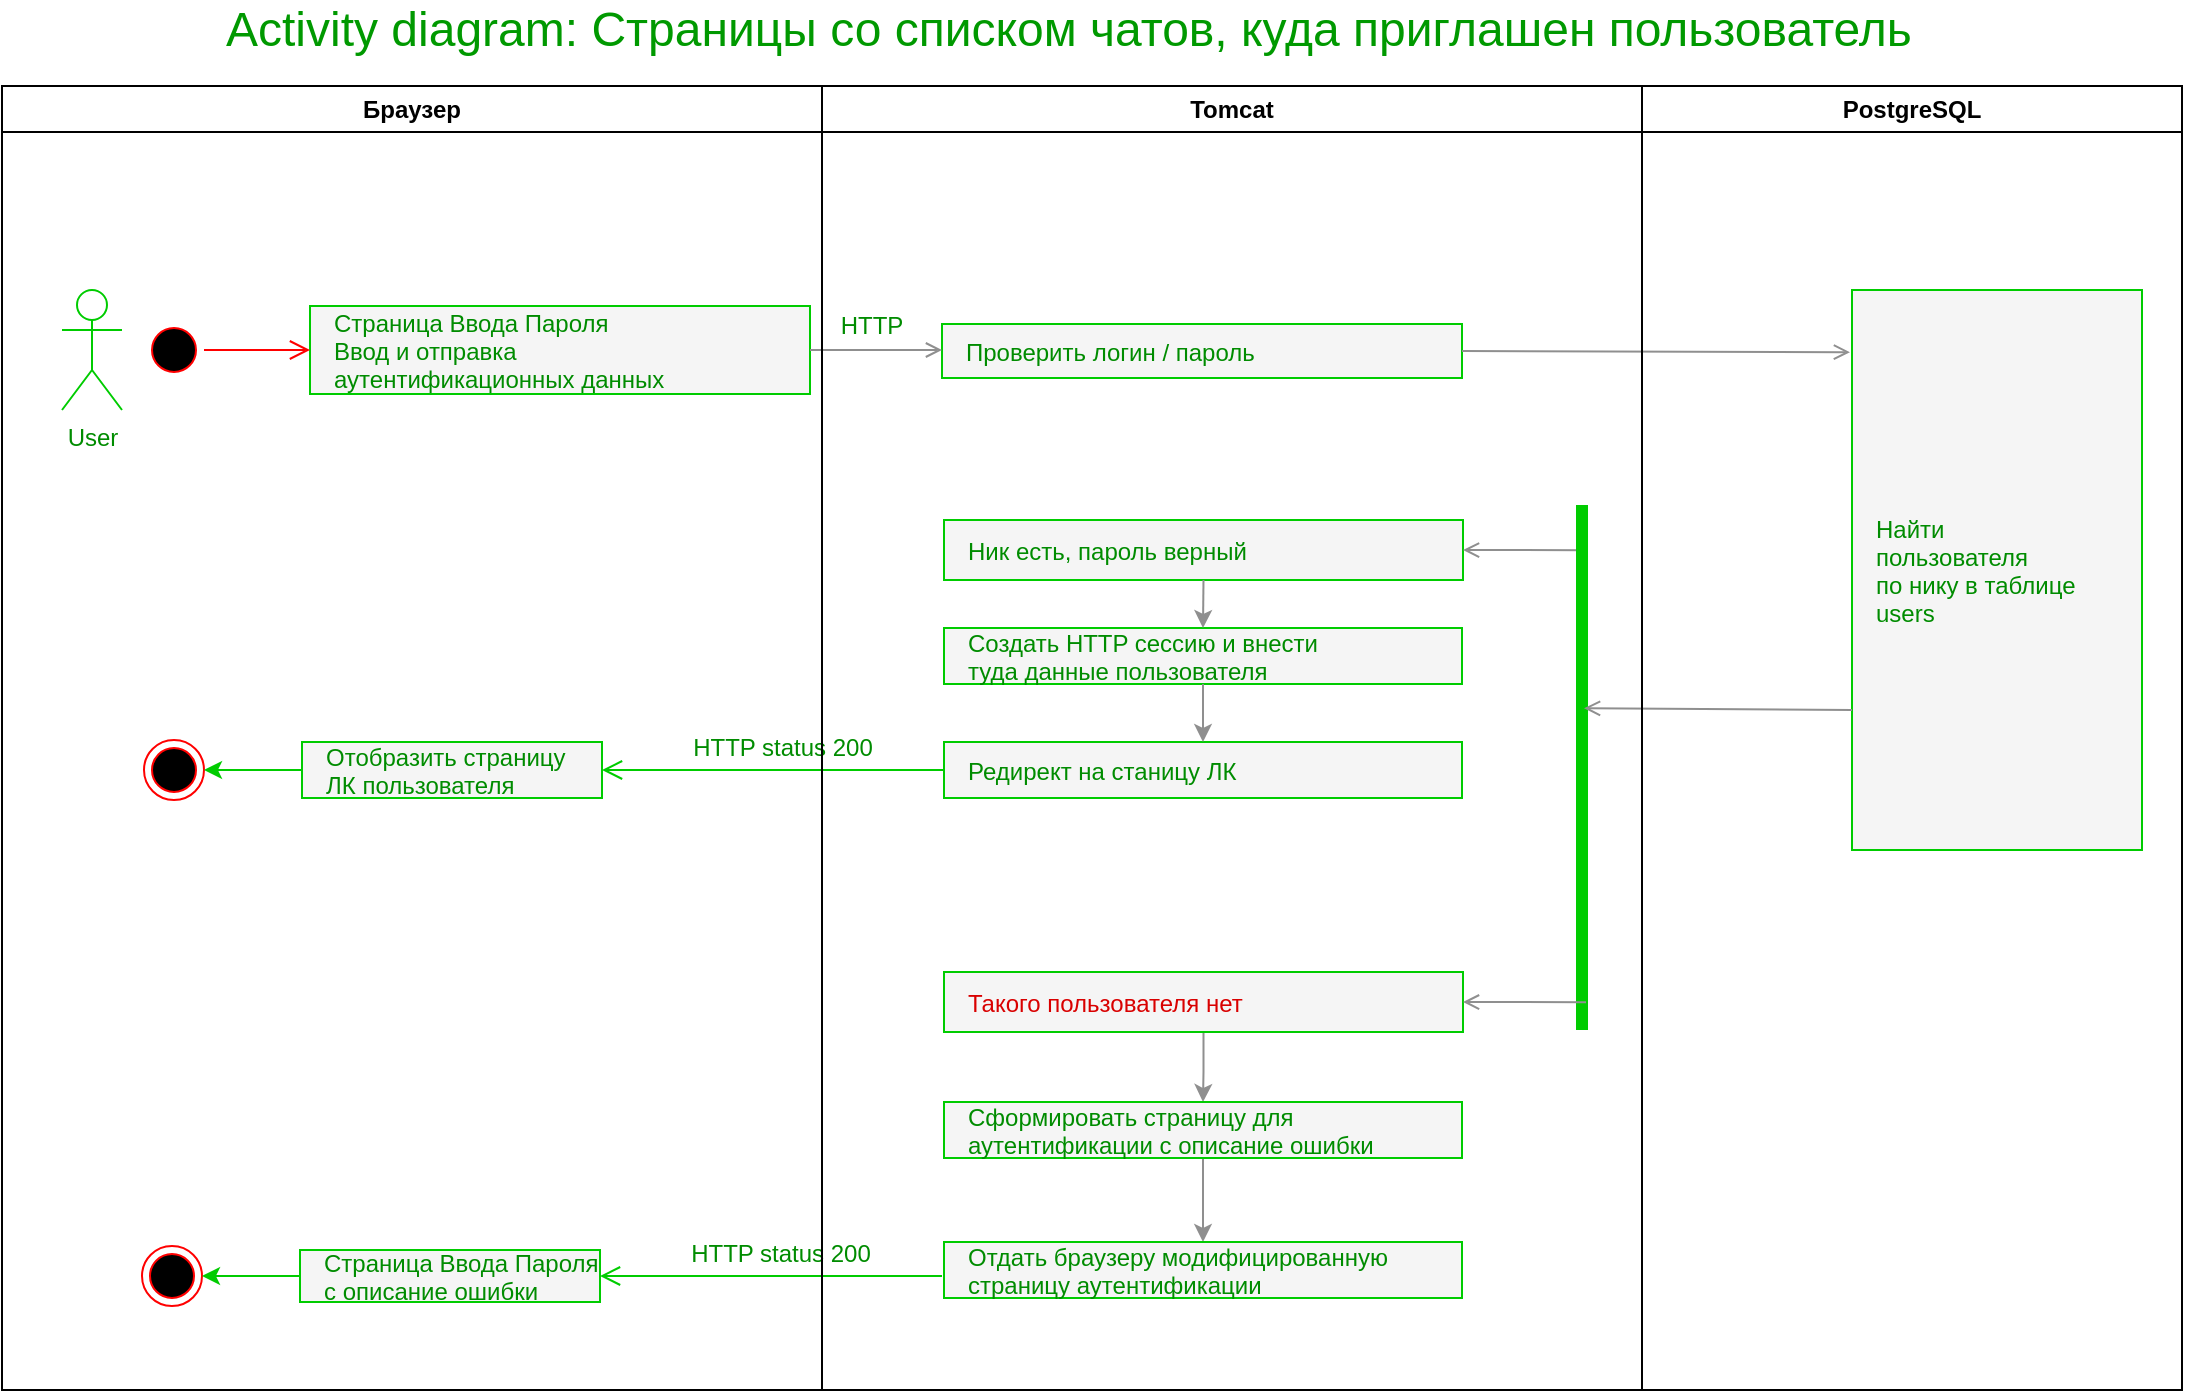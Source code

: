 <mxfile version="14.5.1" type="device"><diagram name="Page-1" id="e7e014a7-5840-1c2e-5031-d8a46d1fe8dd"><mxGraphModel dx="1086" dy="806" grid="1" gridSize="10" guides="1" tooltips="1" connect="1" arrows="1" fold="1" page="1" pageScale="1" pageWidth="1169" pageHeight="826" background="#ffffff" math="0" shadow="0"><root><mxCell id="0"/><mxCell id="1" parent="0"/><mxCell id="Vama4_EekcaHYRvys6HK-190" value="Ник есть, пароль верный" style="align=left;spacingLeft=10;fillColor=#f5f5f5;strokeColor=#00CC00;fontColor=#008C00;container=0;" parent="1" vertex="1"><mxGeometry x="521" y="345" width="259.5" height="30" as="geometry"/></mxCell><mxCell id="Vama4_EekcaHYRvys6HK-191" value="Проверить логин / пароль" style="align=left;spacingLeft=10;fillColor=#f5f5f5;strokeColor=#00CC00;fontColor=#008C00;container=0;" parent="1" vertex="1"><mxGeometry x="520" y="247" width="260" height="27" as="geometry"/></mxCell><mxCell id="Vama4_EekcaHYRvys6HK-192" value="Найти&#10;пользователя&#10;по нику в таблице &#10;users" style="align=left;spacingLeft=10;fillColor=#f5f5f5;strokeColor=#00CC00;fontColor=#008C00;container=0;" parent="1" vertex="1"><mxGeometry x="975" y="230" width="145" height="280" as="geometry"/></mxCell><mxCell id="Vama4_EekcaHYRvys6HK-193" value="Страница Ввода Пароля&#10;Ввод и отправка &#10;аутентификационных данных" style="align=left;spacingLeft=10;fillColor=#f5f5f5;strokeColor=#00CC00;fontColor=#008C00;container=0;" parent="1" vertex="1"><mxGeometry x="204" y="238" width="250" height="44" as="geometry"/></mxCell><mxCell id="Vama4_EekcaHYRvys6HK-194" value="" style="edgeStyle=elbowEdgeStyle;elbow=horizontal;verticalAlign=bottom;endArrow=open;endSize=8;strokeColor=#FF0000;endFill=1;rounded=0" parent="1" source="Vama4_EekcaHYRvys6HK-200" target="Vama4_EekcaHYRvys6HK-193" edge="1"><mxGeometry x="300" y="191" as="geometry"><mxPoint x="315" y="261" as="targetPoint"/></mxGeometry></mxCell><mxCell id="Vama4_EekcaHYRvys6HK-195" value="User" style="shape=umlActor;verticalLabelPosition=bottom;verticalAlign=top;html=1;strokeColor=#00CC00;fontColor=#008C00;container=0;" parent="1" vertex="1"><mxGeometry x="80" y="230" width="30" height="60" as="geometry"/></mxCell><mxCell id="Vama4_EekcaHYRvys6HK-196" value="" style="endArrow=open;endFill=1;rounded=0;exitX=1;exitY=0.5;exitDx=0;exitDy=0;fontColor=#00CC00;strokeWidth=1;strokeColor=#8F8F8F;" parent="1" source="Vama4_EekcaHYRvys6HK-193" edge="1"><mxGeometry x="520" y="374" as="geometry"><mxPoint x="520" y="260" as="targetPoint"/></mxGeometry></mxCell><mxCell id="Vama4_EekcaHYRvys6HK-198" value="HTTP status 200" style="text;html=1;fillColor=none;align=center;verticalAlign=middle;whiteSpace=wrap;rounded=0;fontColor=#008C00;container=0;" parent="1" vertex="1"><mxGeometry x="380" y="449" width="121" height="20" as="geometry"/></mxCell><mxCell id="Vama4_EekcaHYRvys6HK-199" value="" style="endArrow=open;endFill=1;rounded=0;fontColor=#00CC00;strokeWidth=1;exitX=1;exitY=0.5;exitDx=0;exitDy=0;entryX=-0.007;entryY=0.111;entryDx=0;entryDy=0;entryPerimeter=0;strokeColor=#8F8F8F;" parent="1" source="Vama4_EekcaHYRvys6HK-191" target="Vama4_EekcaHYRvys6HK-192" edge="1"><mxGeometry x="530" y="384" as="geometry"><mxPoint x="975" y="259" as="targetPoint"/><mxPoint x="925" y="259" as="sourcePoint"/></mxGeometry></mxCell><mxCell id="Vama4_EekcaHYRvys6HK-200" value="" style="ellipse;shape=startState;fillColor=#000000;strokeColor=#ff0000;container=0;" parent="1" vertex="1"><mxGeometry x="121" y="245" width="30" height="30" as="geometry"/></mxCell><mxCell id="Vama4_EekcaHYRvys6HK-201" value="Редирект на станицу ЛК" style="align=left;spacingLeft=10;fillColor=#f5f5f5;strokeColor=#00CC00;fontColor=#008C00;container=0;" parent="1" vertex="1"><mxGeometry x="521" y="456" width="259" height="28" as="geometry"/></mxCell><mxCell id="Vama4_EekcaHYRvys6HK-202" value="" style="endArrow=open;endFill=1;rounded=0;fontColor=#00CC00;strokeWidth=1;exitX=0.086;exitY=0.433;exitDx=0;exitDy=0;exitPerimeter=0;entryX=1;entryY=0.5;entryDx=0;entryDy=0;strokeColor=#8F8F8F;" parent="1" source="ImypncF9MxeKrPkn1JXK-1" target="Vama4_EekcaHYRvys6HK-190" edge="1"><mxGeometry x="362" y="159" as="geometry"><mxPoint x="852" y="375" as="targetPoint"/><mxPoint x="890" y="360.25" as="sourcePoint"/></mxGeometry></mxCell><mxCell id="r5FNnOLShPN78urTlYSq-1" value="" style="ellipse;shape=endState;fillColor=#000000;strokeColor=#ff0000;container=0;" parent="1" vertex="1"><mxGeometry x="121" y="455" width="30" height="30" as="geometry"/></mxCell><mxCell id="r5FNnOLShPN78urTlYSq-2" value="" style="edgeStyle=elbowEdgeStyle;elbow=horizontal;verticalAlign=bottom;endArrow=open;endSize=8;endFill=1;rounded=0;exitX=0;exitY=0.5;exitDx=0;exitDy=0;strokeColor=#00CC00;entryX=1;entryY=0.5;entryDx=0;entryDy=0;" parent="1" source="Vama4_EekcaHYRvys6HK-201" target="ImypncF9MxeKrPkn1JXK-20" edge="1"><mxGeometry x="130" y="12" as="geometry"><mxPoint x="450" y="470" as="targetPoint"/><mxPoint x="72" y="365" as="sourcePoint"/></mxGeometry></mxCell><mxCell id="ImypncF9MxeKrPkn1JXK-1" value="" style="shape=line;strokeWidth=6;rotation=90;strokeColor=#00CC00;" parent="1" vertex="1"><mxGeometry x="708.75" y="461.25" width="262.5" height="15" as="geometry"/></mxCell><mxCell id="ImypncF9MxeKrPkn1JXK-4" value="" style="endArrow=open;endFill=1;rounded=0;fontColor=#00CC00;strokeWidth=1;exitX=0;exitY=0.75;exitDx=0;exitDy=0;strokeColor=#8F8F8F;entryX=0.387;entryY=0.433;entryDx=0;entryDy=0;entryPerimeter=0;" parent="1" source="Vama4_EekcaHYRvys6HK-192" target="ImypncF9MxeKrPkn1JXK-1" edge="1"><mxGeometry x="372" y="169" as="geometry"><mxPoint x="910" y="440" as="targetPoint"/><mxPoint x="935" y="370.08" as="sourcePoint"/></mxGeometry></mxCell><mxCell id="ImypncF9MxeKrPkn1JXK-7" value="" style="edgeStyle=orthogonalEdgeStyle;rounded=0;orthogonalLoop=1;jettySize=auto;html=1;strokeColor=#8F8F8F;" parent="1" source="ImypncF9MxeKrPkn1JXK-8" target="ImypncF9MxeKrPkn1JXK-10" edge="1"><mxGeometry relative="1" as="geometry"/></mxCell><mxCell id="ImypncF9MxeKrPkn1JXK-8" value="Такого пользователя нет" style="align=left;spacingLeft=10;fillColor=#f5f5f5;strokeColor=#00CC00;container=0;fontColor=#D90000;" parent="1" vertex="1"><mxGeometry x="521" y="571" width="259.5" height="30" as="geometry"/></mxCell><mxCell id="ImypncF9MxeKrPkn1JXK-18" value="" style="edgeStyle=orthogonalEdgeStyle;rounded=0;orthogonalLoop=1;jettySize=auto;html=1;strokeColor=#8F8F8F;strokeWidth=1;fontColor=#D90000;" parent="1" source="ImypncF9MxeKrPkn1JXK-10" target="ImypncF9MxeKrPkn1JXK-15" edge="1"><mxGeometry relative="1" as="geometry"/></mxCell><mxCell id="ImypncF9MxeKrPkn1JXK-10" value="Сформировать страницу для &#10;аутентификации с описание ошибки" style="align=left;spacingLeft=10;fillColor=#f5f5f5;strokeColor=#00CC00;fontColor=#008C00;container=0;" parent="1" vertex="1"><mxGeometry x="521" y="636" width="259" height="28" as="geometry"/></mxCell><mxCell id="ImypncF9MxeKrPkn1JXK-11" value="" style="endArrow=open;endFill=1;rounded=0;fontColor=#00CC00;strokeWidth=1;exitX=0.947;exitY=0.367;exitDx=0;exitDy=0;exitPerimeter=0;entryX=1;entryY=0.5;entryDx=0;entryDy=0;strokeColor=#8F8F8F;" parent="1" target="ImypncF9MxeKrPkn1JXK-8" edge="1" source="ImypncF9MxeKrPkn1JXK-1"><mxGeometry x="362" y="314" as="geometry"><mxPoint x="852" y="530" as="targetPoint"/><mxPoint x="841.005" y="514.025" as="sourcePoint"/></mxGeometry></mxCell><mxCell id="ImypncF9MxeKrPkn1JXK-15" value="Отдать браузеру модифицированную &#10;страницу аутентификации" style="align=left;spacingLeft=10;fillColor=#f5f5f5;strokeColor=#00CC00;fontColor=#008C00;container=0;" parent="1" vertex="1"><mxGeometry x="521" y="706" width="259" height="28" as="geometry"/></mxCell><mxCell id="ImypncF9MxeKrPkn1JXK-19" value="Activity diagram: Страницы со списком чатов, куда приглашен пользователь" style="text;html=1;strokeColor=none;fillColor=none;align=left;verticalAlign=middle;whiteSpace=wrap;rounded=0;fontSize=24;fontColor=#009900;" parent="1" vertex="1"><mxGeometry x="160" y="90" width="890" height="20" as="geometry"/></mxCell><mxCell id="ImypncF9MxeKrPkn1JXK-20" value="Отобразить страницу &#10;ЛК пользователя" style="align=left;spacingLeft=10;fillColor=#f5f5f5;strokeColor=#00CC00;fontColor=#008C00;container=0;" parent="1" vertex="1"><mxGeometry x="200" y="456" width="150" height="28" as="geometry"/></mxCell><mxCell id="ImypncF9MxeKrPkn1JXK-22" value="" style="endArrow=classic;html=1;strokeColor=#00CC00;strokeWidth=1;fontSize=24;fontColor=#009900;entryX=1;entryY=0.5;entryDx=0;entryDy=0;exitX=0;exitY=0.5;exitDx=0;exitDy=0;" parent="1" source="ImypncF9MxeKrPkn1JXK-20" target="r5FNnOLShPN78urTlYSq-1" edge="1"><mxGeometry width="50" height="50" relative="1" as="geometry"><mxPoint x="620" y="556" as="sourcePoint"/><mxPoint x="670" y="506" as="targetPoint"/></mxGeometry></mxCell><mxCell id="ImypncF9MxeKrPkn1JXK-23" value="HTTP status 200" style="text;html=1;fillColor=none;align=center;verticalAlign=middle;whiteSpace=wrap;rounded=0;fontColor=#008C00;container=0;" parent="1" vertex="1"><mxGeometry x="379" y="702" width="121" height="20" as="geometry"/></mxCell><mxCell id="ImypncF9MxeKrPkn1JXK-24" value="" style="ellipse;shape=endState;fillColor=#000000;strokeColor=#ff0000;container=0;" parent="1" vertex="1"><mxGeometry x="120" y="708" width="30" height="30" as="geometry"/></mxCell><mxCell id="ImypncF9MxeKrPkn1JXK-25" value="" style="edgeStyle=elbowEdgeStyle;elbow=horizontal;verticalAlign=bottom;endArrow=open;endSize=8;endFill=1;rounded=0;exitX=0;exitY=0.5;exitDx=0;exitDy=0;strokeColor=#00CC00;entryX=1;entryY=0.5;entryDx=0;entryDy=0;" parent="1" target="ImypncF9MxeKrPkn1JXK-26" edge="1"><mxGeometry x="129" y="265" as="geometry"><mxPoint x="449" y="723" as="targetPoint"/><mxPoint x="520" y="723" as="sourcePoint"/></mxGeometry></mxCell><mxCell id="ImypncF9MxeKrPkn1JXK-26" value="Страница Ввода Пароля&#10;с описание ошибки" style="align=left;spacingLeft=10;fillColor=#f5f5f5;strokeColor=#00CC00;fontColor=#008C00;container=0;" parent="1" vertex="1"><mxGeometry x="199" y="710" width="150" height="26" as="geometry"/></mxCell><mxCell id="ImypncF9MxeKrPkn1JXK-27" value="" style="endArrow=classic;html=1;strokeColor=#00CC00;strokeWidth=1;fontSize=24;fontColor=#009900;entryX=1;entryY=0.5;entryDx=0;entryDy=0;exitX=0;exitY=0.5;exitDx=0;exitDy=0;" parent="1" source="ImypncF9MxeKrPkn1JXK-26" target="ImypncF9MxeKrPkn1JXK-24" edge="1"><mxGeometry width="50" height="50" relative="1" as="geometry"><mxPoint x="619" y="809" as="sourcePoint"/><mxPoint x="669" y="759" as="targetPoint"/></mxGeometry></mxCell><mxCell id="ImypncF9MxeKrPkn1JXK-28" value="Браузер" style="swimlane;whiteSpace=wrap" parent="1" vertex="1"><mxGeometry x="50" y="128" width="410" height="652" as="geometry"/></mxCell><mxCell id="ImypncF9MxeKrPkn1JXK-39" value="HTTP" style="text;html=1;fillColor=none;align=center;verticalAlign=middle;whiteSpace=wrap;rounded=0;fontColor=#008C00;container=0;" parent="1" vertex="1"><mxGeometry x="460" y="238" width="50" height="20" as="geometry"/></mxCell><mxCell id="ImypncF9MxeKrPkn1JXK-40" value="Tomcat" style="swimlane;whiteSpace=wrap" parent="1" vertex="1"><mxGeometry x="460" y="128" width="410" height="652" as="geometry"/></mxCell><mxCell id="K6sdvQD7y9w7Kz8EHiQY-2" value="Создать HTTP сессию и внести &#10;туда данные пользователя" style="align=left;spacingLeft=10;fillColor=#f5f5f5;strokeColor=#00CC00;fontColor=#008C00;container=0;" parent="ImypncF9MxeKrPkn1JXK-40" vertex="1"><mxGeometry x="61" y="271" width="259" height="28" as="geometry"/></mxCell><mxCell id="ImypncF9MxeKrPkn1JXK-41" value="PostgreSQL" style="swimlane;whiteSpace=wrap" parent="1" vertex="1"><mxGeometry x="870" y="128" width="270" height="652" as="geometry"/></mxCell><mxCell id="K6sdvQD7y9w7Kz8EHiQY-10" value="" style="rounded=0;orthogonalLoop=1;jettySize=auto;html=1;strokeColor=#8F8F8F;" parent="1" source="K6sdvQD7y9w7Kz8EHiQY-2" target="Vama4_EekcaHYRvys6HK-201" edge="1"><mxGeometry relative="1" as="geometry"><mxPoint x="660.8" y="540" as="sourcePoint"/><mxPoint x="660.5" y="575" as="targetPoint"/></mxGeometry></mxCell><mxCell id="K6sdvQD7y9w7Kz8EHiQY-11" value="" style="edgeStyle=orthogonalEdgeStyle;rounded=0;orthogonalLoop=1;jettySize=auto;html=1;strokeColor=#8F8F8F;entryX=0.5;entryY=0;entryDx=0;entryDy=0;exitX=0.5;exitY=1;exitDx=0;exitDy=0;" parent="1" source="Vama4_EekcaHYRvys6HK-190" target="K6sdvQD7y9w7Kz8EHiQY-2" edge="1"><mxGeometry relative="1" as="geometry"><mxPoint x="670.8" y="550" as="sourcePoint"/><mxPoint x="670.5" y="585" as="targetPoint"/></mxGeometry></mxCell></root></mxGraphModel></diagram></mxfile>
